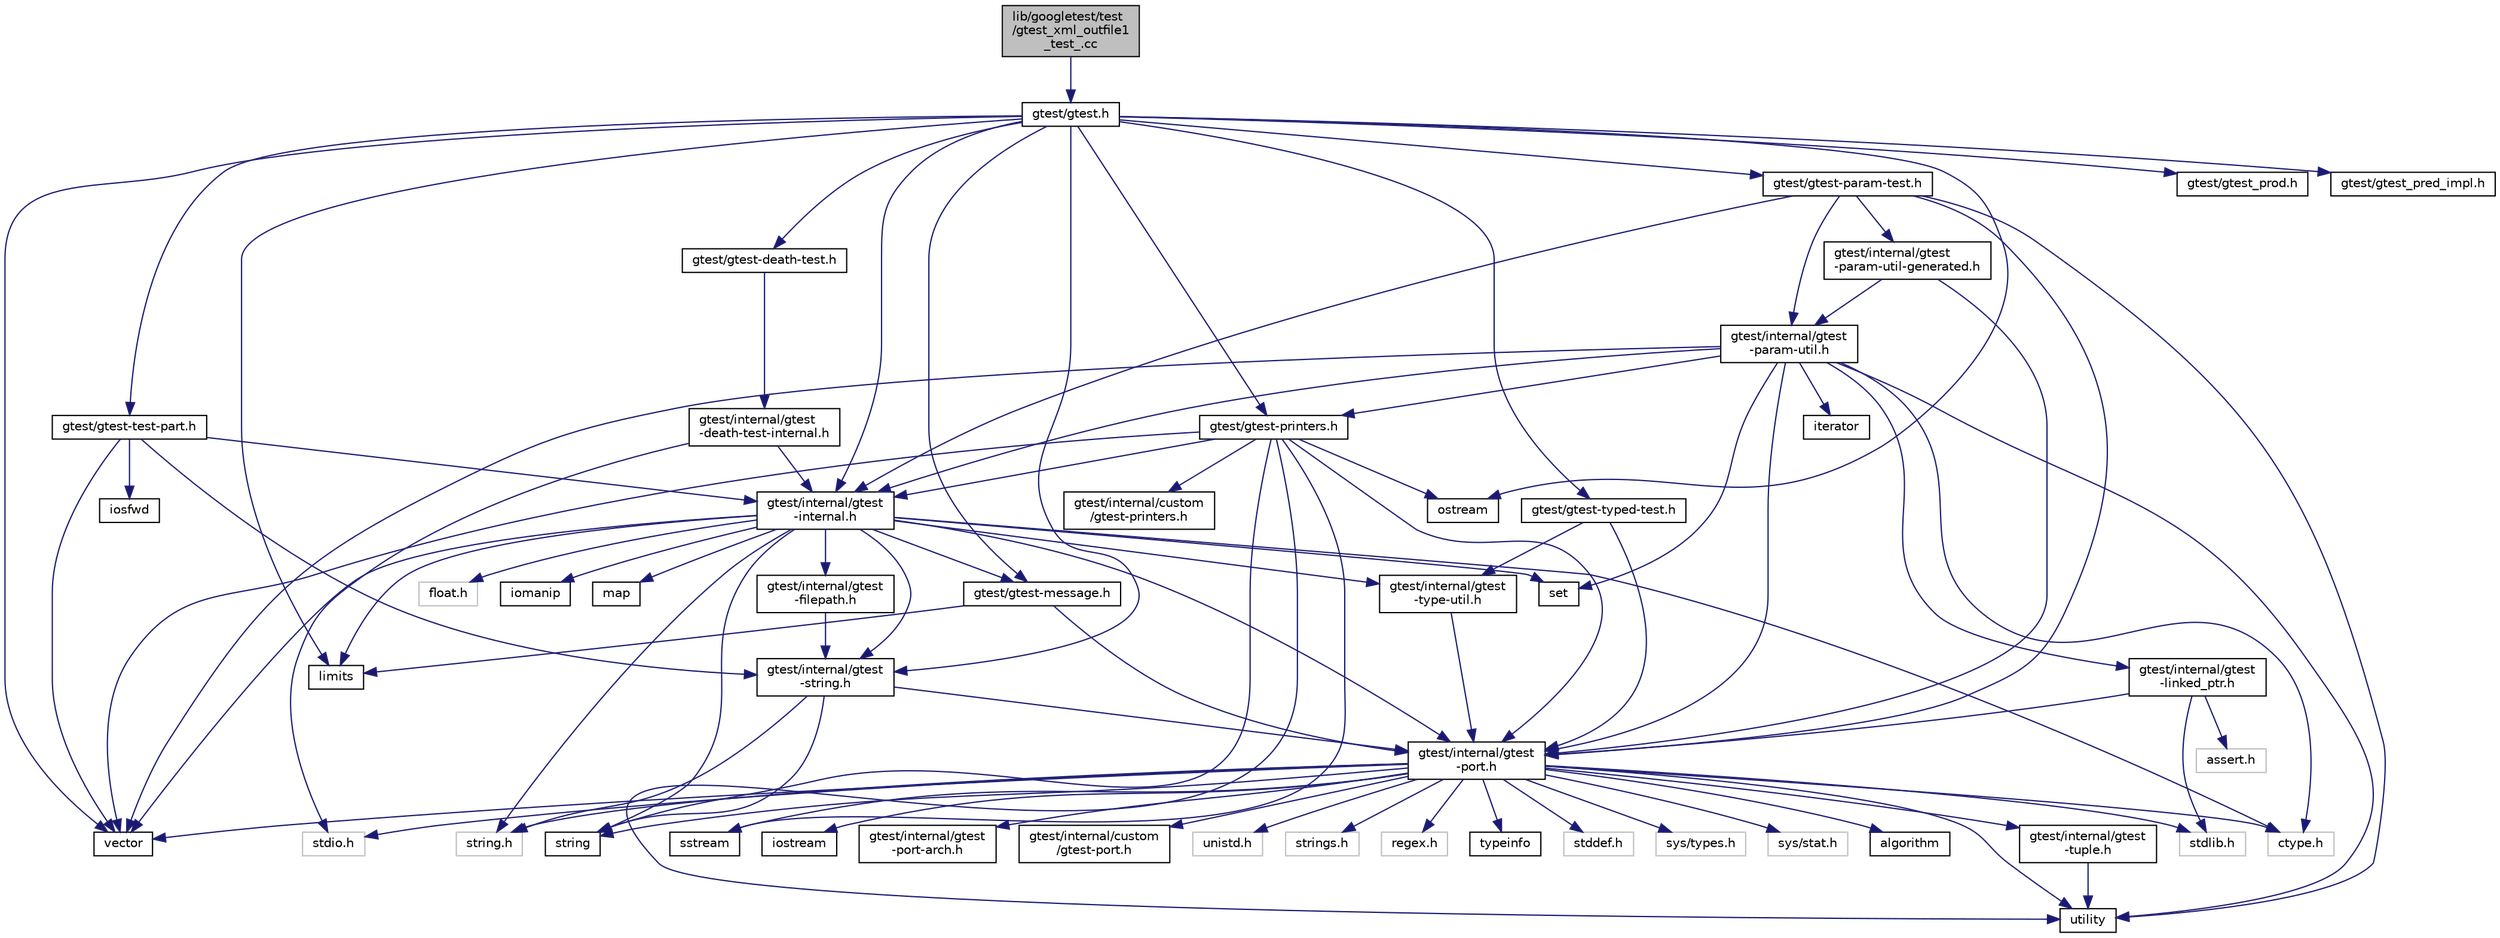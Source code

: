 digraph "lib/googletest/test/gtest_xml_outfile1_test_.cc"
{
 // INTERACTIVE_SVG=YES
 // LATEX_PDF_SIZE
  bgcolor="transparent";
  edge [fontname="Helvetica",fontsize="10",labelfontname="Helvetica",labelfontsize="10"];
  node [fontname="Helvetica",fontsize="10",shape=record];
  Node1 [label="lib/googletest/test\l/gtest_xml_outfile1\l_test_.cc",height=0.2,width=0.4,color="black", fillcolor="grey75", style="filled", fontcolor="black",tooltip=" "];
  Node1 -> Node2 [color="midnightblue",fontsize="10",style="solid",fontname="Helvetica"];
  Node2 [label="gtest/gtest.h",height=0.2,width=0.4,color="black",URL="$gtest_8h.html",tooltip=" "];
  Node2 -> Node3 [color="midnightblue",fontsize="10",style="solid",fontname="Helvetica"];
  Node3 [label="limits",height=0.2,width=0.4,color="black",URL="/Users/shi-rongliu/html_book_20190607/cppreference-doxygen-web.tag.xml$cpp/header/limits.html",tooltip=" "];
  Node2 -> Node4 [color="midnightblue",fontsize="10",style="solid",fontname="Helvetica"];
  Node4 [label="ostream",height=0.2,width=0.4,color="black",URL="/Users/shi-rongliu/html_book_20190607/cppreference-doxygen-web.tag.xml$cpp/header/ostream.html",tooltip=" "];
  Node2 -> Node5 [color="midnightblue",fontsize="10",style="solid",fontname="Helvetica"];
  Node5 [label="vector",height=0.2,width=0.4,color="black",URL="/Users/shi-rongliu/html_book_20190607/cppreference-doxygen-web.tag.xml$cpp/header/vector.html",tooltip=" "];
  Node2 -> Node6 [color="midnightblue",fontsize="10",style="solid",fontname="Helvetica"];
  Node6 [label="gtest/internal/gtest\l-internal.h",height=0.2,width=0.4,color="black",URL="$gtest-internal_8h.html",tooltip=" "];
  Node6 -> Node7 [color="midnightblue",fontsize="10",style="solid",fontname="Helvetica"];
  Node7 [label="gtest/internal/gtest\l-port.h",height=0.2,width=0.4,color="black",URL="$gtest-port_8h.html",tooltip=" "];
  Node7 -> Node8 [color="midnightblue",fontsize="10",style="solid",fontname="Helvetica"];
  Node8 [label="ctype.h",height=0.2,width=0.4,color="grey75",tooltip=" "];
  Node7 -> Node9 [color="midnightblue",fontsize="10",style="solid",fontname="Helvetica"];
  Node9 [label="stddef.h",height=0.2,width=0.4,color="grey75",tooltip=" "];
  Node7 -> Node10 [color="midnightblue",fontsize="10",style="solid",fontname="Helvetica"];
  Node10 [label="stdlib.h",height=0.2,width=0.4,color="grey75",tooltip=" "];
  Node7 -> Node11 [color="midnightblue",fontsize="10",style="solid",fontname="Helvetica"];
  Node11 [label="stdio.h",height=0.2,width=0.4,color="grey75",tooltip=" "];
  Node7 -> Node12 [color="midnightblue",fontsize="10",style="solid",fontname="Helvetica"];
  Node12 [label="string.h",height=0.2,width=0.4,color="grey75",tooltip=" "];
  Node7 -> Node13 [color="midnightblue",fontsize="10",style="solid",fontname="Helvetica"];
  Node13 [label="sys/types.h",height=0.2,width=0.4,color="grey75",tooltip=" "];
  Node7 -> Node14 [color="midnightblue",fontsize="10",style="solid",fontname="Helvetica"];
  Node14 [label="sys/stat.h",height=0.2,width=0.4,color="grey75",tooltip=" "];
  Node7 -> Node15 [color="midnightblue",fontsize="10",style="solid",fontname="Helvetica"];
  Node15 [label="algorithm",height=0.2,width=0.4,color="black",URL="/Users/shi-rongliu/html_book_20190607/cppreference-doxygen-web.tag.xml$cpp/header/algorithm.html",tooltip=" "];
  Node7 -> Node16 [color="midnightblue",fontsize="10",style="solid",fontname="Helvetica"];
  Node16 [label="iostream",height=0.2,width=0.4,color="black",URL="/Users/shi-rongliu/html_book_20190607/cppreference-doxygen-web.tag.xml$cpp/header/iostream.html",tooltip=" "];
  Node7 -> Node17 [color="midnightblue",fontsize="10",style="solid",fontname="Helvetica"];
  Node17 [label="sstream",height=0.2,width=0.4,color="black",URL="/Users/shi-rongliu/html_book_20190607/cppreference-doxygen-web.tag.xml$cpp/header/sstream.html",tooltip=" "];
  Node7 -> Node18 [color="midnightblue",fontsize="10",style="solid",fontname="Helvetica"];
  Node18 [label="string",height=0.2,width=0.4,color="black",URL="/Users/shi-rongliu/html_book_20190607/cppreference-doxygen-web.tag.xml$cpp/header/string.html",tooltip=" "];
  Node7 -> Node19 [color="midnightblue",fontsize="10",style="solid",fontname="Helvetica"];
  Node19 [label="utility",height=0.2,width=0.4,color="black",URL="/Users/shi-rongliu/html_book_20190607/cppreference-doxygen-web.tag.xml$cpp/header/utility.html",tooltip=" "];
  Node7 -> Node5 [color="midnightblue",fontsize="10",style="solid",fontname="Helvetica"];
  Node7 -> Node20 [color="midnightblue",fontsize="10",style="solid",fontname="Helvetica"];
  Node20 [label="gtest/internal/gtest\l-port-arch.h",height=0.2,width=0.4,color="black",URL="$gtest-port-arch_8h.html",tooltip=" "];
  Node7 -> Node21 [color="midnightblue",fontsize="10",style="solid",fontname="Helvetica"];
  Node21 [label="gtest/internal/custom\l/gtest-port.h",height=0.2,width=0.4,color="black",URL="$custom_2gtest-port_8h.html",tooltip=" "];
  Node7 -> Node22 [color="midnightblue",fontsize="10",style="solid",fontname="Helvetica"];
  Node22 [label="unistd.h",height=0.2,width=0.4,color="grey75",tooltip=" "];
  Node7 -> Node23 [color="midnightblue",fontsize="10",style="solid",fontname="Helvetica"];
  Node23 [label="strings.h",height=0.2,width=0.4,color="grey75",tooltip=" "];
  Node7 -> Node24 [color="midnightblue",fontsize="10",style="solid",fontname="Helvetica"];
  Node24 [label="regex.h",height=0.2,width=0.4,color="grey75",tooltip=" "];
  Node7 -> Node25 [color="midnightblue",fontsize="10",style="solid",fontname="Helvetica"];
  Node25 [label="typeinfo",height=0.2,width=0.4,color="black",URL="/Users/shi-rongliu/html_book_20190607/cppreference-doxygen-web.tag.xml$cpp/header/typeinfo.html",tooltip=" "];
  Node7 -> Node26 [color="midnightblue",fontsize="10",style="solid",fontname="Helvetica"];
  Node26 [label="gtest/internal/gtest\l-tuple.h",height=0.2,width=0.4,color="black",URL="$gtest-tuple_8h.html",tooltip=" "];
  Node26 -> Node19 [color="midnightblue",fontsize="10",style="solid",fontname="Helvetica"];
  Node6 -> Node8 [color="midnightblue",fontsize="10",style="solid",fontname="Helvetica"];
  Node6 -> Node27 [color="midnightblue",fontsize="10",style="solid",fontname="Helvetica"];
  Node27 [label="float.h",height=0.2,width=0.4,color="grey75",tooltip=" "];
  Node6 -> Node12 [color="midnightblue",fontsize="10",style="solid",fontname="Helvetica"];
  Node6 -> Node28 [color="midnightblue",fontsize="10",style="solid",fontname="Helvetica"];
  Node28 [label="iomanip",height=0.2,width=0.4,color="black",URL="/Users/shi-rongliu/html_book_20190607/cppreference-doxygen-web.tag.xml$cpp/header/iomanip.html",tooltip=" "];
  Node6 -> Node3 [color="midnightblue",fontsize="10",style="solid",fontname="Helvetica"];
  Node6 -> Node29 [color="midnightblue",fontsize="10",style="solid",fontname="Helvetica"];
  Node29 [label="map",height=0.2,width=0.4,color="black",URL="/Users/shi-rongliu/html_book_20190607/cppreference-doxygen-web.tag.xml$cpp/header/map.html",tooltip=" "];
  Node6 -> Node30 [color="midnightblue",fontsize="10",style="solid",fontname="Helvetica"];
  Node30 [label="set",height=0.2,width=0.4,color="black",URL="/Users/shi-rongliu/html_book_20190607/cppreference-doxygen-web.tag.xml$cpp/header/set.html",tooltip=" "];
  Node6 -> Node18 [color="midnightblue",fontsize="10",style="solid",fontname="Helvetica"];
  Node6 -> Node5 [color="midnightblue",fontsize="10",style="solid",fontname="Helvetica"];
  Node6 -> Node31 [color="midnightblue",fontsize="10",style="solid",fontname="Helvetica"];
  Node31 [label="gtest/gtest-message.h",height=0.2,width=0.4,color="black",URL="$gtest-message_8h.html",tooltip=" "];
  Node31 -> Node3 [color="midnightblue",fontsize="10",style="solid",fontname="Helvetica"];
  Node31 -> Node7 [color="midnightblue",fontsize="10",style="solid",fontname="Helvetica"];
  Node6 -> Node32 [color="midnightblue",fontsize="10",style="solid",fontname="Helvetica"];
  Node32 [label="gtest/internal/gtest\l-string.h",height=0.2,width=0.4,color="black",URL="$gtest-string_8h.html",tooltip=" "];
  Node32 -> Node12 [color="midnightblue",fontsize="10",style="solid",fontname="Helvetica"];
  Node32 -> Node18 [color="midnightblue",fontsize="10",style="solid",fontname="Helvetica"];
  Node32 -> Node7 [color="midnightblue",fontsize="10",style="solid",fontname="Helvetica"];
  Node6 -> Node33 [color="midnightblue",fontsize="10",style="solid",fontname="Helvetica"];
  Node33 [label="gtest/internal/gtest\l-filepath.h",height=0.2,width=0.4,color="black",URL="$gtest-filepath_8h.html",tooltip=" "];
  Node33 -> Node32 [color="midnightblue",fontsize="10",style="solid",fontname="Helvetica"];
  Node6 -> Node34 [color="midnightblue",fontsize="10",style="solid",fontname="Helvetica"];
  Node34 [label="gtest/internal/gtest\l-type-util.h",height=0.2,width=0.4,color="black",URL="$gtest-type-util_8h.html",tooltip=" "];
  Node34 -> Node7 [color="midnightblue",fontsize="10",style="solid",fontname="Helvetica"];
  Node2 -> Node32 [color="midnightblue",fontsize="10",style="solid",fontname="Helvetica"];
  Node2 -> Node35 [color="midnightblue",fontsize="10",style="solid",fontname="Helvetica"];
  Node35 [label="gtest/gtest-death-test.h",height=0.2,width=0.4,color="black",URL="$gtest-death-test_8h.html",tooltip=" "];
  Node35 -> Node36 [color="midnightblue",fontsize="10",style="solid",fontname="Helvetica"];
  Node36 [label="gtest/internal/gtest\l-death-test-internal.h",height=0.2,width=0.4,color="black",URL="$gtest-death-test-internal_8h.html",tooltip=" "];
  Node36 -> Node6 [color="midnightblue",fontsize="10",style="solid",fontname="Helvetica"];
  Node36 -> Node11 [color="midnightblue",fontsize="10",style="solid",fontname="Helvetica"];
  Node2 -> Node31 [color="midnightblue",fontsize="10",style="solid",fontname="Helvetica"];
  Node2 -> Node37 [color="midnightblue",fontsize="10",style="solid",fontname="Helvetica"];
  Node37 [label="gtest/gtest-param-test.h",height=0.2,width=0.4,color="black",URL="$gtest-param-test_8h.html",tooltip=" "];
  Node37 -> Node7 [color="midnightblue",fontsize="10",style="solid",fontname="Helvetica"];
  Node37 -> Node19 [color="midnightblue",fontsize="10",style="solid",fontname="Helvetica"];
  Node37 -> Node6 [color="midnightblue",fontsize="10",style="solid",fontname="Helvetica"];
  Node37 -> Node38 [color="midnightblue",fontsize="10",style="solid",fontname="Helvetica"];
  Node38 [label="gtest/internal/gtest\l-param-util.h",height=0.2,width=0.4,color="black",URL="$gtest-param-util_8h.html",tooltip=" "];
  Node38 -> Node8 [color="midnightblue",fontsize="10",style="solid",fontname="Helvetica"];
  Node38 -> Node39 [color="midnightblue",fontsize="10",style="solid",fontname="Helvetica"];
  Node39 [label="iterator",height=0.2,width=0.4,color="black",URL="/Users/shi-rongliu/html_book_20190607/cppreference-doxygen-web.tag.xml$cpp/header/iterator.html",tooltip=" "];
  Node38 -> Node30 [color="midnightblue",fontsize="10",style="solid",fontname="Helvetica"];
  Node38 -> Node19 [color="midnightblue",fontsize="10",style="solid",fontname="Helvetica"];
  Node38 -> Node5 [color="midnightblue",fontsize="10",style="solid",fontname="Helvetica"];
  Node38 -> Node6 [color="midnightblue",fontsize="10",style="solid",fontname="Helvetica"];
  Node38 -> Node40 [color="midnightblue",fontsize="10",style="solid",fontname="Helvetica"];
  Node40 [label="gtest/internal/gtest\l-linked_ptr.h",height=0.2,width=0.4,color="black",URL="$gtest-linked__ptr_8h.html",tooltip=" "];
  Node40 -> Node10 [color="midnightblue",fontsize="10",style="solid",fontname="Helvetica"];
  Node40 -> Node41 [color="midnightblue",fontsize="10",style="solid",fontname="Helvetica"];
  Node41 [label="assert.h",height=0.2,width=0.4,color="grey75",tooltip=" "];
  Node40 -> Node7 [color="midnightblue",fontsize="10",style="solid",fontname="Helvetica"];
  Node38 -> Node7 [color="midnightblue",fontsize="10",style="solid",fontname="Helvetica"];
  Node38 -> Node42 [color="midnightblue",fontsize="10",style="solid",fontname="Helvetica"];
  Node42 [label="gtest/gtest-printers.h",height=0.2,width=0.4,color="black",URL="$gtest-printers_8h.html",tooltip=" "];
  Node42 -> Node4 [color="midnightblue",fontsize="10",style="solid",fontname="Helvetica"];
  Node42 -> Node17 [color="midnightblue",fontsize="10",style="solid",fontname="Helvetica"];
  Node42 -> Node18 [color="midnightblue",fontsize="10",style="solid",fontname="Helvetica"];
  Node42 -> Node19 [color="midnightblue",fontsize="10",style="solid",fontname="Helvetica"];
  Node42 -> Node5 [color="midnightblue",fontsize="10",style="solid",fontname="Helvetica"];
  Node42 -> Node7 [color="midnightblue",fontsize="10",style="solid",fontname="Helvetica"];
  Node42 -> Node6 [color="midnightblue",fontsize="10",style="solid",fontname="Helvetica"];
  Node42 -> Node43 [color="midnightblue",fontsize="10",style="solid",fontname="Helvetica"];
  Node43 [label="gtest/internal/custom\l/gtest-printers.h",height=0.2,width=0.4,color="black",URL="$internal_2custom_2gtest-printers_8h.html",tooltip=" "];
  Node37 -> Node44 [color="midnightblue",fontsize="10",style="solid",fontname="Helvetica"];
  Node44 [label="gtest/internal/gtest\l-param-util-generated.h",height=0.2,width=0.4,color="black",URL="$gtest-param-util-generated_8h.html",tooltip=" "];
  Node44 -> Node38 [color="midnightblue",fontsize="10",style="solid",fontname="Helvetica"];
  Node44 -> Node7 [color="midnightblue",fontsize="10",style="solid",fontname="Helvetica"];
  Node2 -> Node42 [color="midnightblue",fontsize="10",style="solid",fontname="Helvetica"];
  Node2 -> Node45 [color="midnightblue",fontsize="10",style="solid",fontname="Helvetica"];
  Node45 [label="gtest/gtest_prod.h",height=0.2,width=0.4,color="black",URL="$gtest__prod_8h.html",tooltip=" "];
  Node2 -> Node46 [color="midnightblue",fontsize="10",style="solid",fontname="Helvetica"];
  Node46 [label="gtest/gtest-test-part.h",height=0.2,width=0.4,color="black",URL="$gtest-test-part_8h.html",tooltip=" "];
  Node46 -> Node47 [color="midnightblue",fontsize="10",style="solid",fontname="Helvetica"];
  Node47 [label="iosfwd",height=0.2,width=0.4,color="black",URL="/Users/shi-rongliu/html_book_20190607/cppreference-doxygen-web.tag.xml$cpp/header/iosfwd.html",tooltip=" "];
  Node46 -> Node5 [color="midnightblue",fontsize="10",style="solid",fontname="Helvetica"];
  Node46 -> Node6 [color="midnightblue",fontsize="10",style="solid",fontname="Helvetica"];
  Node46 -> Node32 [color="midnightblue",fontsize="10",style="solid",fontname="Helvetica"];
  Node2 -> Node48 [color="midnightblue",fontsize="10",style="solid",fontname="Helvetica"];
  Node48 [label="gtest/gtest-typed-test.h",height=0.2,width=0.4,color="black",URL="$gtest-typed-test_8h.html",tooltip=" "];
  Node48 -> Node7 [color="midnightblue",fontsize="10",style="solid",fontname="Helvetica"];
  Node48 -> Node34 [color="midnightblue",fontsize="10",style="solid",fontname="Helvetica"];
  Node2 -> Node49 [color="midnightblue",fontsize="10",style="solid",fontname="Helvetica"];
  Node49 [label="gtest/gtest_pred_impl.h",height=0.2,width=0.4,color="black",URL="$gtest__pred__impl_8h.html",tooltip=" "];
}
